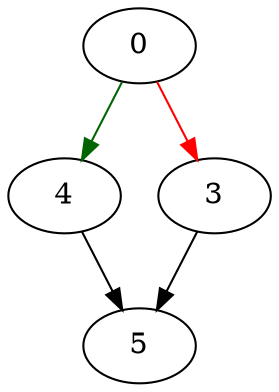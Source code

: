 strict digraph "prep_non_filename_text" {
	// Node definitions.
	0 [entry=true];
	4;
	3;
	5;

	// Edge definitions.
	0 -> 4 [
		color=darkgreen
		cond=true
	];
	0 -> 3 [
		color=red
		cond=false
	];
	4 -> 5;
	3 -> 5;
}